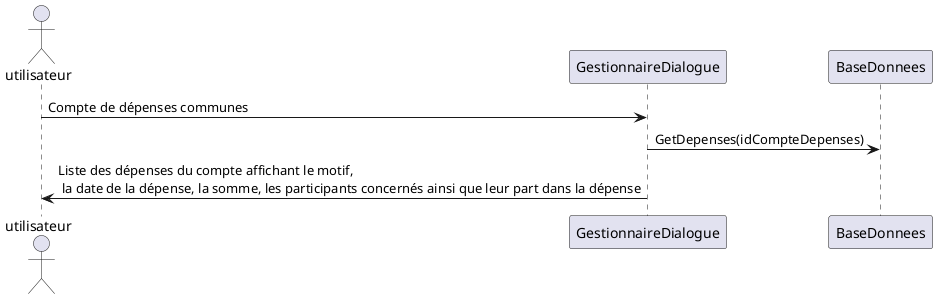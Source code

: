 @startuml  Consulter un compte de dépenses

actor utilisateur as user
participant GestionnaireDialogue as gd
participant BaseDonnees as bd

user 	-> gd 	: Compte de dépenses communes
gd 		-> bd 	: GetDepenses(idCompteDepenses)
user 	<- gd 	: Liste des dépenses du compte affichant le motif,\n la date de la dépense, la somme, les participants concernés ainsi que leur part dans la dépense

@enduml